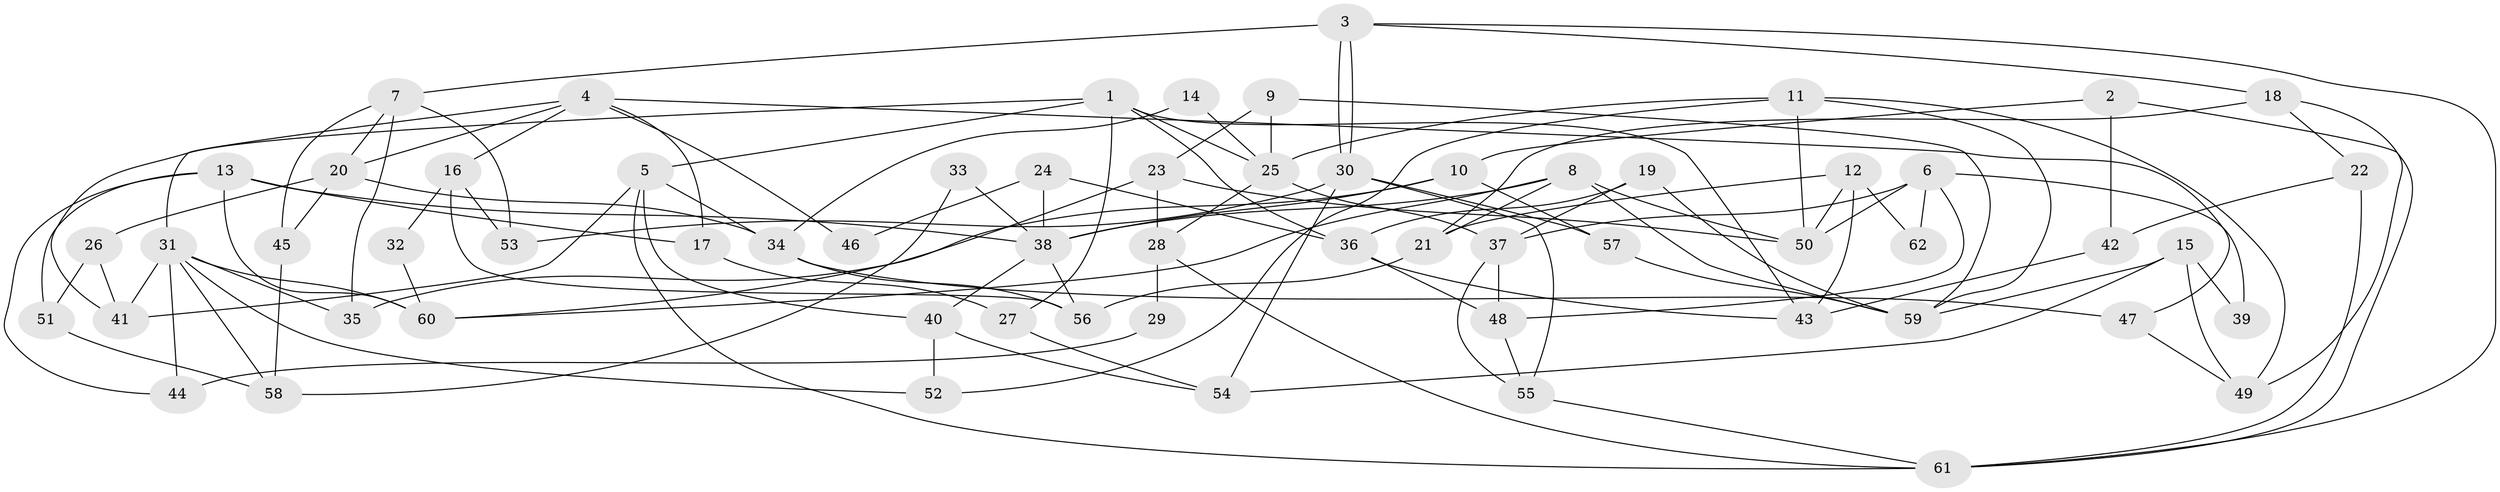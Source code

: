 // coarse degree distribution, {7: 0.21052631578947367, 2: 0.05263157894736842, 5: 0.05263157894736842, 4: 0.21052631578947367, 10: 0.10526315789473684, 3: 0.10526315789473684, 6: 0.15789473684210525, 8: 0.05263157894736842, 11: 0.05263157894736842}
// Generated by graph-tools (version 1.1) at 2025/37/03/04/25 23:37:07]
// undirected, 62 vertices, 124 edges
graph export_dot {
  node [color=gray90,style=filled];
  1;
  2;
  3;
  4;
  5;
  6;
  7;
  8;
  9;
  10;
  11;
  12;
  13;
  14;
  15;
  16;
  17;
  18;
  19;
  20;
  21;
  22;
  23;
  24;
  25;
  26;
  27;
  28;
  29;
  30;
  31;
  32;
  33;
  34;
  35;
  36;
  37;
  38;
  39;
  40;
  41;
  42;
  43;
  44;
  45;
  46;
  47;
  48;
  49;
  50;
  51;
  52;
  53;
  54;
  55;
  56;
  57;
  58;
  59;
  60;
  61;
  62;
  1 -- 5;
  1 -- 36;
  1 -- 25;
  1 -- 27;
  1 -- 41;
  1 -- 43;
  2 -- 61;
  2 -- 10;
  2 -- 42;
  3 -- 30;
  3 -- 30;
  3 -- 7;
  3 -- 18;
  3 -- 61;
  4 -- 31;
  4 -- 20;
  4 -- 16;
  4 -- 17;
  4 -- 46;
  4 -- 47;
  5 -- 41;
  5 -- 61;
  5 -- 34;
  5 -- 40;
  6 -- 37;
  6 -- 50;
  6 -- 39;
  6 -- 48;
  6 -- 62;
  7 -- 53;
  7 -- 45;
  7 -- 20;
  7 -- 35;
  8 -- 38;
  8 -- 21;
  8 -- 50;
  8 -- 59;
  8 -- 60;
  9 -- 25;
  9 -- 59;
  9 -- 23;
  10 -- 35;
  10 -- 57;
  10 -- 38;
  11 -- 50;
  11 -- 59;
  11 -- 25;
  11 -- 49;
  11 -- 52;
  12 -- 21;
  12 -- 50;
  12 -- 43;
  12 -- 62;
  13 -- 60;
  13 -- 38;
  13 -- 17;
  13 -- 44;
  13 -- 51;
  14 -- 25;
  14 -- 34;
  15 -- 54;
  15 -- 49;
  15 -- 39;
  15 -- 59;
  16 -- 56;
  16 -- 32;
  16 -- 53;
  17 -- 27;
  18 -- 22;
  18 -- 21;
  18 -- 49;
  19 -- 59;
  19 -- 37;
  19 -- 36;
  20 -- 34;
  20 -- 26;
  20 -- 45;
  21 -- 56;
  22 -- 61;
  22 -- 42;
  23 -- 28;
  23 -- 50;
  23 -- 60;
  24 -- 36;
  24 -- 38;
  24 -- 46;
  25 -- 28;
  25 -- 37;
  26 -- 41;
  26 -- 51;
  27 -- 54;
  28 -- 61;
  28 -- 29;
  29 -- 44;
  30 -- 55;
  30 -- 53;
  30 -- 54;
  30 -- 57;
  31 -- 60;
  31 -- 52;
  31 -- 35;
  31 -- 41;
  31 -- 44;
  31 -- 58;
  32 -- 60;
  33 -- 58;
  33 -- 38;
  34 -- 47;
  34 -- 56;
  36 -- 43;
  36 -- 48;
  37 -- 48;
  37 -- 55;
  38 -- 40;
  38 -- 56;
  40 -- 54;
  40 -- 52;
  42 -- 43;
  45 -- 58;
  47 -- 49;
  48 -- 55;
  51 -- 58;
  55 -- 61;
  57 -- 59;
}
